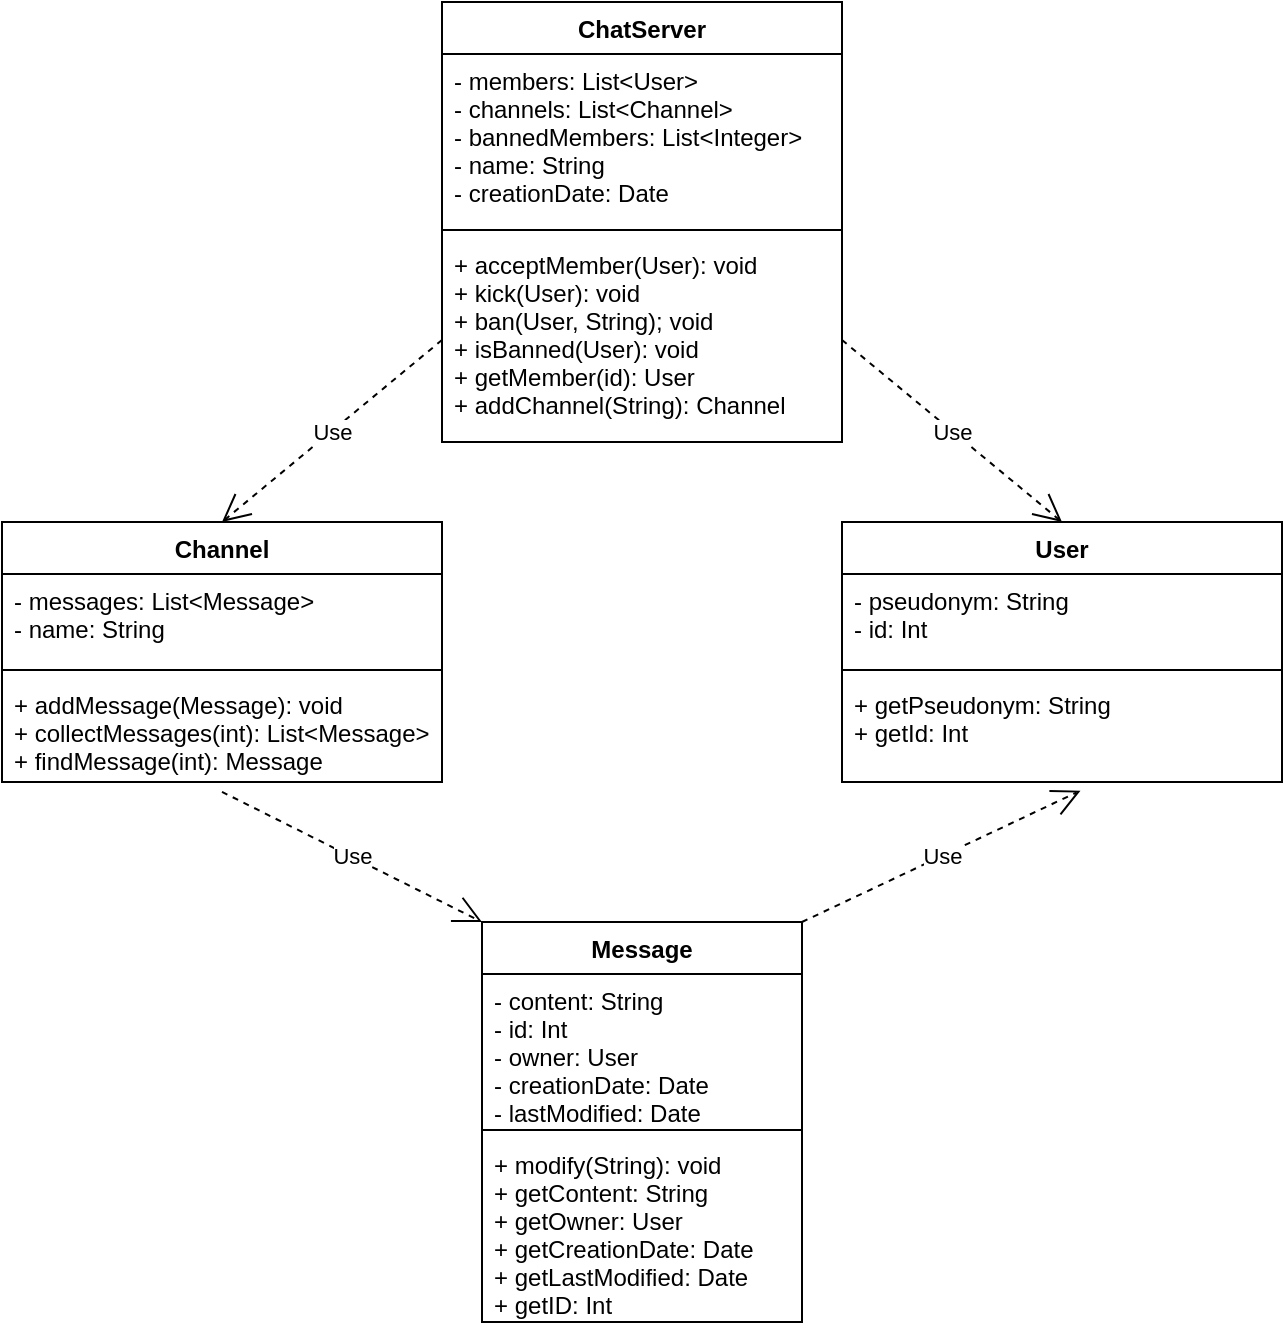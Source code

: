 <mxfile version="15.3.8" type="device"><diagram id="ZJIOCqd_QXiWTQbYBxOv" name="Page-1"><mxGraphModel dx="1086" dy="2015" grid="1" gridSize="10" guides="1" tooltips="1" connect="1" arrows="1" fold="1" page="1" pageScale="1" pageWidth="827" pageHeight="1169" math="0" shadow="0"><root><mxCell id="0"/><mxCell id="1" parent="0"/><mxCell id="mXgoeaT0I2NbIYnLo0qV-1" value="Channel" style="swimlane;fontStyle=1;align=center;verticalAlign=top;childLayout=stackLayout;horizontal=1;startSize=26;horizontalStack=0;resizeParent=1;resizeParentMax=0;resizeLast=0;collapsible=1;marginBottom=0;" parent="1" vertex="1"><mxGeometry x="100" y="40" width="220" height="130" as="geometry"/></mxCell><mxCell id="mXgoeaT0I2NbIYnLo0qV-2" value="- messages: List&lt;Message&gt;&#10;- name: String&#10;" style="text;strokeColor=none;fillColor=none;align=left;verticalAlign=top;spacingLeft=4;spacingRight=4;overflow=hidden;rotatable=0;points=[[0,0.5],[1,0.5]];portConstraint=eastwest;" parent="mXgoeaT0I2NbIYnLo0qV-1" vertex="1"><mxGeometry y="26" width="220" height="44" as="geometry"/></mxCell><mxCell id="mXgoeaT0I2NbIYnLo0qV-3" value="" style="line;strokeWidth=1;fillColor=none;align=left;verticalAlign=middle;spacingTop=-1;spacingLeft=3;spacingRight=3;rotatable=0;labelPosition=right;points=[];portConstraint=eastwest;" parent="mXgoeaT0I2NbIYnLo0qV-1" vertex="1"><mxGeometry y="70" width="220" height="8" as="geometry"/></mxCell><mxCell id="mXgoeaT0I2NbIYnLo0qV-4" value="+ addMessage(Message): void&#10;+ collectMessages(int): List&lt;Message&gt;&#10;+ findMessage(int): Message" style="text;strokeColor=none;fillColor=none;align=left;verticalAlign=top;spacingLeft=4;spacingRight=4;overflow=hidden;rotatable=0;points=[[0,0.5],[1,0.5]];portConstraint=eastwest;" parent="mXgoeaT0I2NbIYnLo0qV-1" vertex="1"><mxGeometry y="78" width="220" height="52" as="geometry"/></mxCell><mxCell id="mXgoeaT0I2NbIYnLo0qV-5" value="Message" style="swimlane;fontStyle=1;align=center;verticalAlign=top;childLayout=stackLayout;horizontal=1;startSize=26;horizontalStack=0;resizeParent=1;resizeParentMax=0;resizeLast=0;collapsible=1;marginBottom=0;" parent="1" vertex="1"><mxGeometry x="340" y="240" width="160" height="200" as="geometry"/></mxCell><mxCell id="mXgoeaT0I2NbIYnLo0qV-6" value="- content: String&#10;- id: Int&#10;- owner: User&#10;- creationDate: Date&#10;- lastModified: Date&#10;" style="text;strokeColor=none;fillColor=none;align=left;verticalAlign=top;spacingLeft=4;spacingRight=4;overflow=hidden;rotatable=0;points=[[0,0.5],[1,0.5]];portConstraint=eastwest;" parent="mXgoeaT0I2NbIYnLo0qV-5" vertex="1"><mxGeometry y="26" width="160" height="74" as="geometry"/></mxCell><mxCell id="mXgoeaT0I2NbIYnLo0qV-7" value="" style="line;strokeWidth=1;fillColor=none;align=left;verticalAlign=middle;spacingTop=-1;spacingLeft=3;spacingRight=3;rotatable=0;labelPosition=right;points=[];portConstraint=eastwest;" parent="mXgoeaT0I2NbIYnLo0qV-5" vertex="1"><mxGeometry y="100" width="160" height="8" as="geometry"/></mxCell><mxCell id="mXgoeaT0I2NbIYnLo0qV-8" value="+ modify(String): void&#10;+ getContent: String&#10;+ getOwner: User&#10;+ getCreationDate: Date&#10;+ getLastModified: Date&#10;+ getID: Int" style="text;strokeColor=none;fillColor=none;align=left;verticalAlign=top;spacingLeft=4;spacingRight=4;overflow=hidden;rotatable=0;points=[[0,0.5],[1,0.5]];portConstraint=eastwest;" parent="mXgoeaT0I2NbIYnLo0qV-5" vertex="1"><mxGeometry y="108" width="160" height="92" as="geometry"/></mxCell><mxCell id="mXgoeaT0I2NbIYnLo0qV-9" value="Use" style="endArrow=open;endSize=12;dashed=1;html=1;exitX=0.5;exitY=1.095;exitDx=0;exitDy=0;exitPerimeter=0;entryX=0;entryY=0;entryDx=0;entryDy=0;" parent="1" source="mXgoeaT0I2NbIYnLo0qV-4" target="mXgoeaT0I2NbIYnLo0qV-5" edge="1"><mxGeometry width="160" relative="1" as="geometry"><mxPoint x="260" y="430" as="sourcePoint"/><mxPoint x="420" y="430" as="targetPoint"/></mxGeometry></mxCell><mxCell id="uRaGPQ3AEpVse975P6Mf-1" value="ChatServer" style="swimlane;fontStyle=1;align=center;verticalAlign=top;childLayout=stackLayout;horizontal=1;startSize=26;horizontalStack=0;resizeParent=1;resizeParentMax=0;resizeLast=0;collapsible=1;marginBottom=0;" parent="1" vertex="1"><mxGeometry x="320" y="-220" width="200" height="220" as="geometry"/></mxCell><mxCell id="uRaGPQ3AEpVse975P6Mf-2" value="- members: List&lt;User&gt;&#10;- channels: List&lt;Channel&gt;&#10;- bannedMembers: List&lt;Integer&gt;&#10;- name: String&#10;- creationDate: Date&#10;" style="text;strokeColor=none;fillColor=none;align=left;verticalAlign=top;spacingLeft=4;spacingRight=4;overflow=hidden;rotatable=0;points=[[0,0.5],[1,0.5]];portConstraint=eastwest;" parent="uRaGPQ3AEpVse975P6Mf-1" vertex="1"><mxGeometry y="26" width="200" height="84" as="geometry"/></mxCell><mxCell id="uRaGPQ3AEpVse975P6Mf-3" value="" style="line;strokeWidth=1;fillColor=none;align=left;verticalAlign=middle;spacingTop=-1;spacingLeft=3;spacingRight=3;rotatable=0;labelPosition=right;points=[];portConstraint=eastwest;" parent="uRaGPQ3AEpVse975P6Mf-1" vertex="1"><mxGeometry y="110" width="200" height="8" as="geometry"/></mxCell><mxCell id="uRaGPQ3AEpVse975P6Mf-4" value="+ acceptMember(User): void&#10;+ kick(User): void&#10;+ ban(User, String); void&#10;+ isBanned(User): void&#10;+ getMember(id): User&#10;+ addChannel(String): Channel" style="text;strokeColor=none;fillColor=none;align=left;verticalAlign=top;spacingLeft=4;spacingRight=4;overflow=hidden;rotatable=0;points=[[0,0.5],[1,0.5]];portConstraint=eastwest;" parent="uRaGPQ3AEpVse975P6Mf-1" vertex="1"><mxGeometry y="118" width="200" height="102" as="geometry"/></mxCell><mxCell id="uRaGPQ3AEpVse975P6Mf-5" value="User" style="swimlane;fontStyle=1;align=center;verticalAlign=top;childLayout=stackLayout;horizontal=1;startSize=26;horizontalStack=0;resizeParent=1;resizeParentMax=0;resizeLast=0;collapsible=1;marginBottom=0;" parent="1" vertex="1"><mxGeometry x="520" y="40" width="220" height="130" as="geometry"/></mxCell><mxCell id="uRaGPQ3AEpVse975P6Mf-6" value="- pseudonym: String&#10;- id: Int&#10;" style="text;strokeColor=none;fillColor=none;align=left;verticalAlign=top;spacingLeft=4;spacingRight=4;overflow=hidden;rotatable=0;points=[[0,0.5],[1,0.5]];portConstraint=eastwest;" parent="uRaGPQ3AEpVse975P6Mf-5" vertex="1"><mxGeometry y="26" width="220" height="44" as="geometry"/></mxCell><mxCell id="uRaGPQ3AEpVse975P6Mf-7" value="" style="line;strokeWidth=1;fillColor=none;align=left;verticalAlign=middle;spacingTop=-1;spacingLeft=3;spacingRight=3;rotatable=0;labelPosition=right;points=[];portConstraint=eastwest;" parent="uRaGPQ3AEpVse975P6Mf-5" vertex="1"><mxGeometry y="70" width="220" height="8" as="geometry"/></mxCell><mxCell id="uRaGPQ3AEpVse975P6Mf-8" value="+ getPseudonym: String&#10;+ getId: Int" style="text;strokeColor=none;fillColor=none;align=left;verticalAlign=top;spacingLeft=4;spacingRight=4;overflow=hidden;rotatable=0;points=[[0,0.5],[1,0.5]];portConstraint=eastwest;" parent="uRaGPQ3AEpVse975P6Mf-5" vertex="1"><mxGeometry y="78" width="220" height="52" as="geometry"/></mxCell><mxCell id="uRaGPQ3AEpVse975P6Mf-9" value="Use" style="endArrow=open;endSize=12;dashed=1;html=1;exitX=0;exitY=0.5;exitDx=0;exitDy=0;entryX=0.5;entryY=0;entryDx=0;entryDy=0;" parent="1" source="uRaGPQ3AEpVse975P6Mf-4" target="mXgoeaT0I2NbIYnLo0qV-1" edge="1"><mxGeometry width="160" relative="1" as="geometry"><mxPoint x="200" y="184.94" as="sourcePoint"/><mxPoint x="200" y="240" as="targetPoint"/></mxGeometry></mxCell><mxCell id="uRaGPQ3AEpVse975P6Mf-10" value="Use" style="endArrow=open;endSize=12;dashed=1;html=1;exitX=1;exitY=0.5;exitDx=0;exitDy=0;entryX=0.5;entryY=0;entryDx=0;entryDy=0;" parent="1" source="uRaGPQ3AEpVse975P6Mf-4" target="uRaGPQ3AEpVse975P6Mf-5" edge="1"><mxGeometry width="160" relative="1" as="geometry"><mxPoint x="370" y="-121" as="sourcePoint"/><mxPoint x="620" y="30" as="targetPoint"/></mxGeometry></mxCell><mxCell id="uRaGPQ3AEpVse975P6Mf-11" value="Use" style="endArrow=open;endSize=12;dashed=1;html=1;exitX=1;exitY=0;exitDx=0;exitDy=0;entryX=0.542;entryY=1.083;entryDx=0;entryDy=0;entryPerimeter=0;" parent="1" source="mXgoeaT0I2NbIYnLo0qV-5" target="uRaGPQ3AEpVse975P6Mf-8" edge="1"><mxGeometry width="160" relative="1" as="geometry"><mxPoint x="200" y="184.94" as="sourcePoint"/><mxPoint x="330" y="290" as="targetPoint"/></mxGeometry></mxCell></root></mxGraphModel></diagram></mxfile>